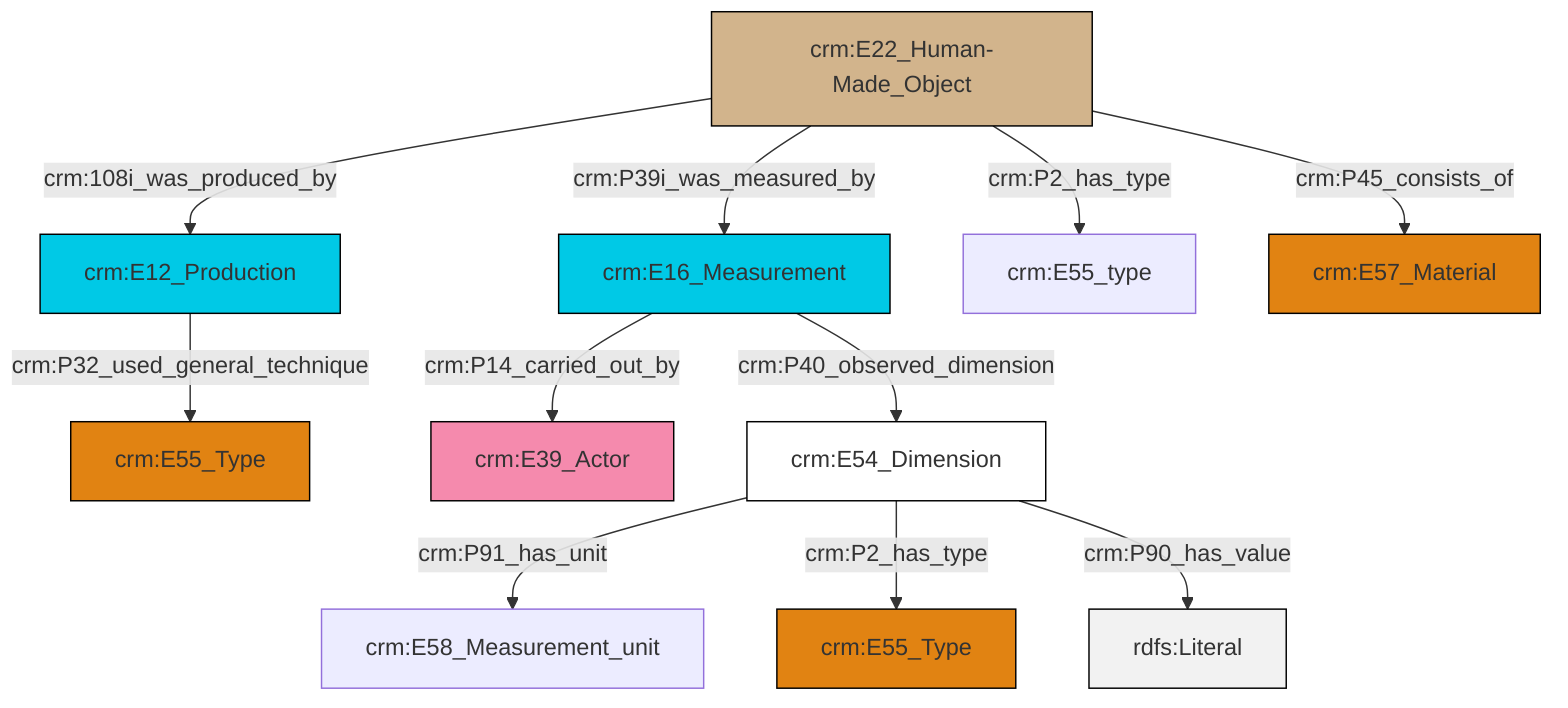 graph TD
classDef Literal fill:#f2f2f2,stroke:#000000;
classDef CRM_Entity fill:#FFFFFF,stroke:#000000;
classDef Temporal_Entity fill:#00C9E6, stroke:#000000;
classDef Type fill:#E18312, stroke:#000000;
classDef Time-Span fill:#2C9C91, stroke:#000000;
classDef Appellation fill:#FFEB7F, stroke:#000000;
classDef Place fill:#008836, stroke:#000000;
classDef Persistent_Item fill:#B266B2, stroke:#000000;
classDef Conceptual_Object fill:#FFD700, stroke:#000000;
classDef Physical_Thing fill:#D2B48C, stroke:#000000;
classDef Actor fill:#f58aad, stroke:#000000;
classDef PC_Classes fill:#4ce600, stroke:#000000;
classDef Multi fill:#cccccc,stroke:#000000;

0["crm:E22_Human-Made_Object"]:::Physical_Thing -->|crm:108i_was_produced_by| 1["crm:E12_Production"]:::Temporal_Entity
2["crm:E54_Dimension"]:::CRM_Entity -->|crm:P91_has_unit| 3["crm:E58_Measurement_unit"]:::Default
1["crm:E12_Production"]:::Temporal_Entity -->|crm:P32_used_general_technique| 4["crm:E55_Type"]:::Type
0["crm:E22_Human-Made_Object"]:::Physical_Thing -->|crm:P39i_was_measured_by| 5["crm:E16_Measurement"]:::Temporal_Entity
2["crm:E54_Dimension"]:::CRM_Entity -->|crm:P2_has_type| 8["crm:E55_Type"]:::Type
2["crm:E54_Dimension"]:::CRM_Entity -->|crm:P90_has_value| 11[rdfs:Literal]:::Literal
5["crm:E16_Measurement"]:::Temporal_Entity -->|crm:P14_carried_out_by| 6["crm:E39_Actor"]:::Actor
5["crm:E16_Measurement"]:::Temporal_Entity -->|crm:P40_observed_dimension| 2["crm:E54_Dimension"]:::CRM_Entity
0["crm:E22_Human-Made_Object"]:::Physical_Thing -->|crm:P2_has_type| 9["crm:E55_type"]:::Default
0["crm:E22_Human-Made_Object"]:::Physical_Thing -->|crm:P45_consists_of| 12["crm:E57_Material"]:::Type